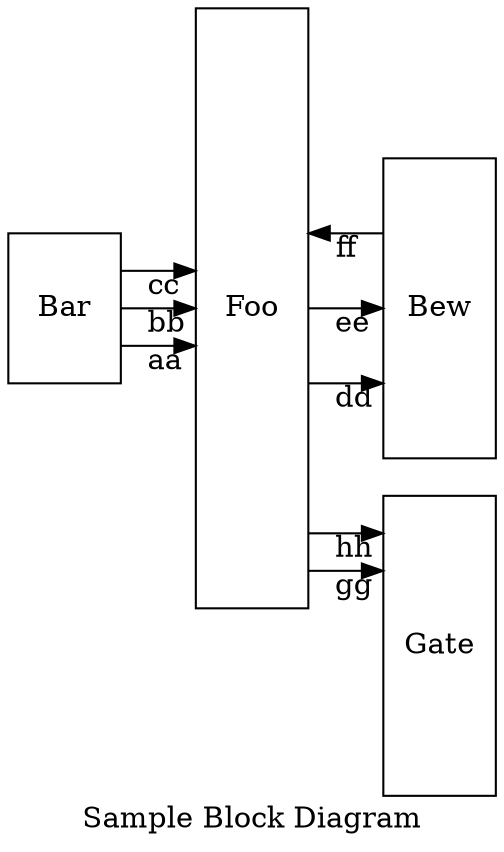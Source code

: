 digraph G {
    graph [rankdir = LR, splines=ortho, label="Sample Block Diagram"];

    node[shape=box];
    Bar[label="Bar", height=1];
    Foo[label="Foo", height=4];

    Bew[label="Bew", height=2];
    Gate[label="Gate", height=2];

    Bar -> Foo [xlabel="aa"];
    Bar -> Foo [xlabel="bb"];
    Bar -> Foo [xlabel="cc"];

    Foo -> Bew [xlabel="dd"];
    Foo -> Bew [xlabel="ee"];
    Bew -> Foo [xlabel="ff"];


    Foo -> Gate [xlabel="gg"];
    Foo -> Gate [xlabel="hh"];
}